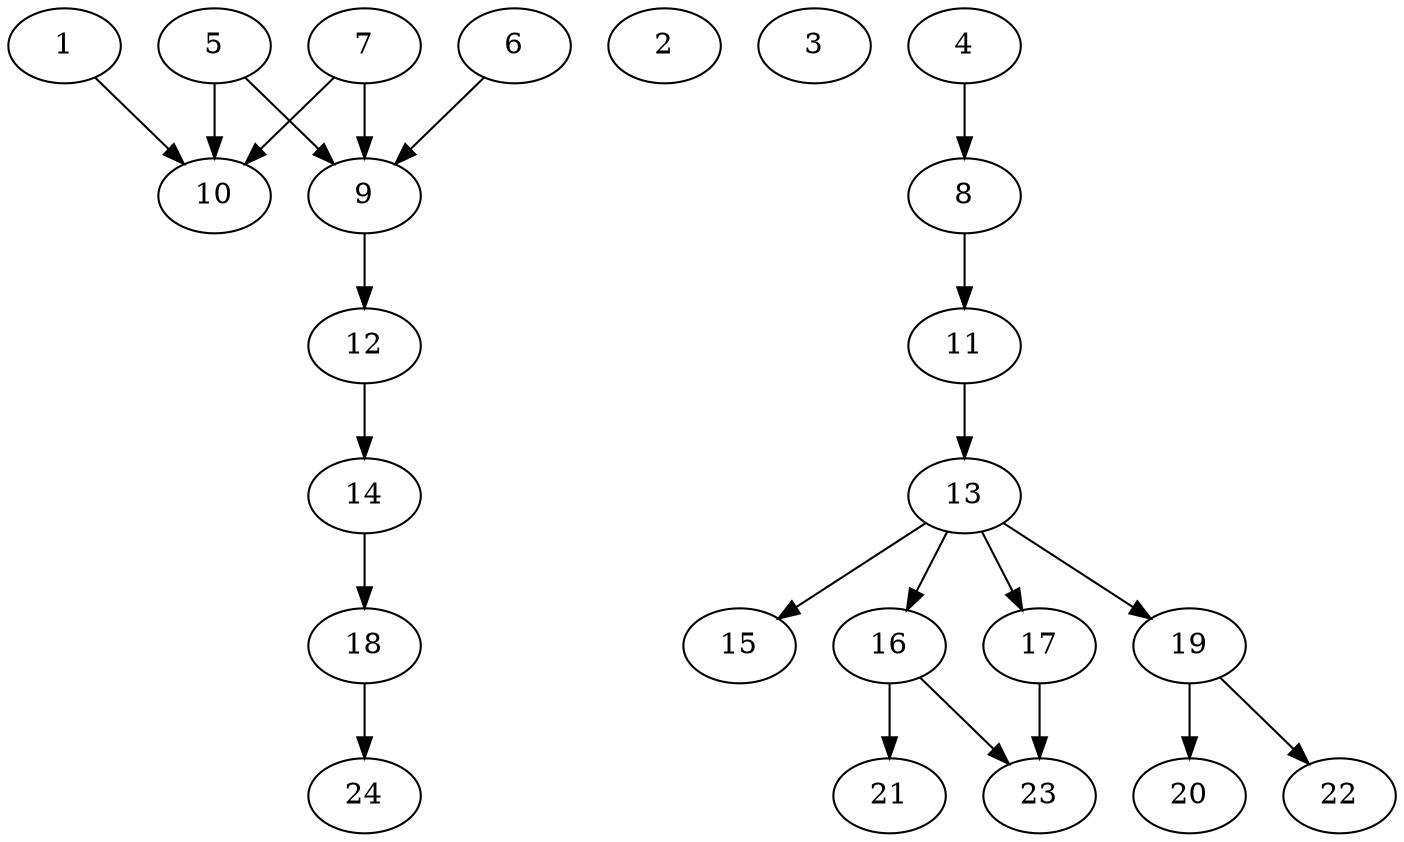 // DAG (tier=2-normal, mode=compute, n=24, ccr=0.385, fat=0.514, density=0.421, regular=0.478, jump=0.198, mindata=524288, maxdata=8388608)
// DAG automatically generated by daggen at Sun Aug 24 16:33:33 2025
// /home/ermia/Project/Environments/daggen/bin/daggen --dot --ccr 0.385 --fat 0.514 --regular 0.478 --density 0.421 --jump 0.198 --mindata 524288 --maxdata 8388608 -n 24 
digraph G {
  1 [size="1308017721467731968", alpha="0.15", expect_size="654008860733865984"]
  1 -> 10 [size ="9568247611392"]
  2 [size="14420735628087918592", alpha="0.19", expect_size="7210367814043959296"]
  3 [size="1106712538359626", alpha="0.14", expect_size="553356269179813"]
  4 [size="1616150827364838", alpha="0.06", expect_size="808075413682419"]
  4 -> 8 [size ="79939818749952"]
  5 [size="361859833815520772096", alpha="0.18", expect_size="180929916907760386048"]
  5 -> 9 [size ="406240832258048"]
  5 -> 10 [size ="406240832258048"]
  6 [size="617023886840659840", alpha="0.19", expect_size="308511943420329920"]
  6 -> 9 [size ="379041634844672"]
  7 [size="321349255134203", alpha="0.02", expect_size="160674627567101"]
  7 -> 9 [size ="6003860963328"]
  7 -> 10 [size ="6003860963328"]
  8 [size="410535541533350821888", alpha="0.19", expect_size="205267770766675410944"]
  8 -> 11 [size ="441899823398912"]
  9 [size="355810002927091712000", alpha="0.02", expect_size="177905001463545856000"]
  9 -> 12 [size ="401700238131200"]
  10 [size="288660096932575707136", alpha="0.04", expect_size="144330048466287853568"]
  11 [size="506242136850219072", alpha="0.19", expect_size="253121068425109536"]
  11 -> 13 [size ="224218264371200"]
  12 [size="554096515349756248064", alpha="0.16", expect_size="277048257674878124032"]
  12 -> 14 [size ="539693183664128"]
  13 [size="32298402100281344000", alpha="0.03", expect_size="16149201050140672000"]
  13 -> 15 [size ="81135455436800"]
  13 -> 16 [size ="81135455436800"]
  13 -> 17 [size ="81135455436800"]
  13 -> 19 [size ="81135455436800"]
  14 [size="1127326919831700", alpha="0.04", expect_size="563663459915850"]
  14 -> 18 [size ="25280714375168"]
  15 [size="103590855379645536", alpha="0.07", expect_size="51795427689822768"]
  16 [size="13235787334868836", alpha="0.15", expect_size="6617893667434418"]
  16 -> 21 [size ="473622451847168"]
  16 -> 23 [size ="473622451847168"]
  17 [size="1038696682939744256", alpha="0.17", expect_size="519348341469872128"]
  17 -> 23 [size ="8205073645568"]
  18 [size="463547507638841152", alpha="0.03", expect_size="231773753819420576"]
  18 -> 24 [size ="187836233940992"]
  19 [size="594128366890969728", alpha="0.12", expect_size="297064183445484864"]
  19 -> 20 [size ="225869318586368"]
  19 -> 22 [size ="225869318586368"]
  20 [size="8613129966102572", alpha="0.08", expect_size="4306564983051286"]
  21 [size="1949222021694233", alpha="0.03", expect_size="974611010847116"]
  22 [size="727646095246697984", alpha="0.05", expect_size="363823047623348992"]
  23 [size="766179322171301760", alpha="0.14", expect_size="383089661085650880"]
  24 [size="844315909903351808", alpha="0.02", expect_size="422157954951675904"]
}